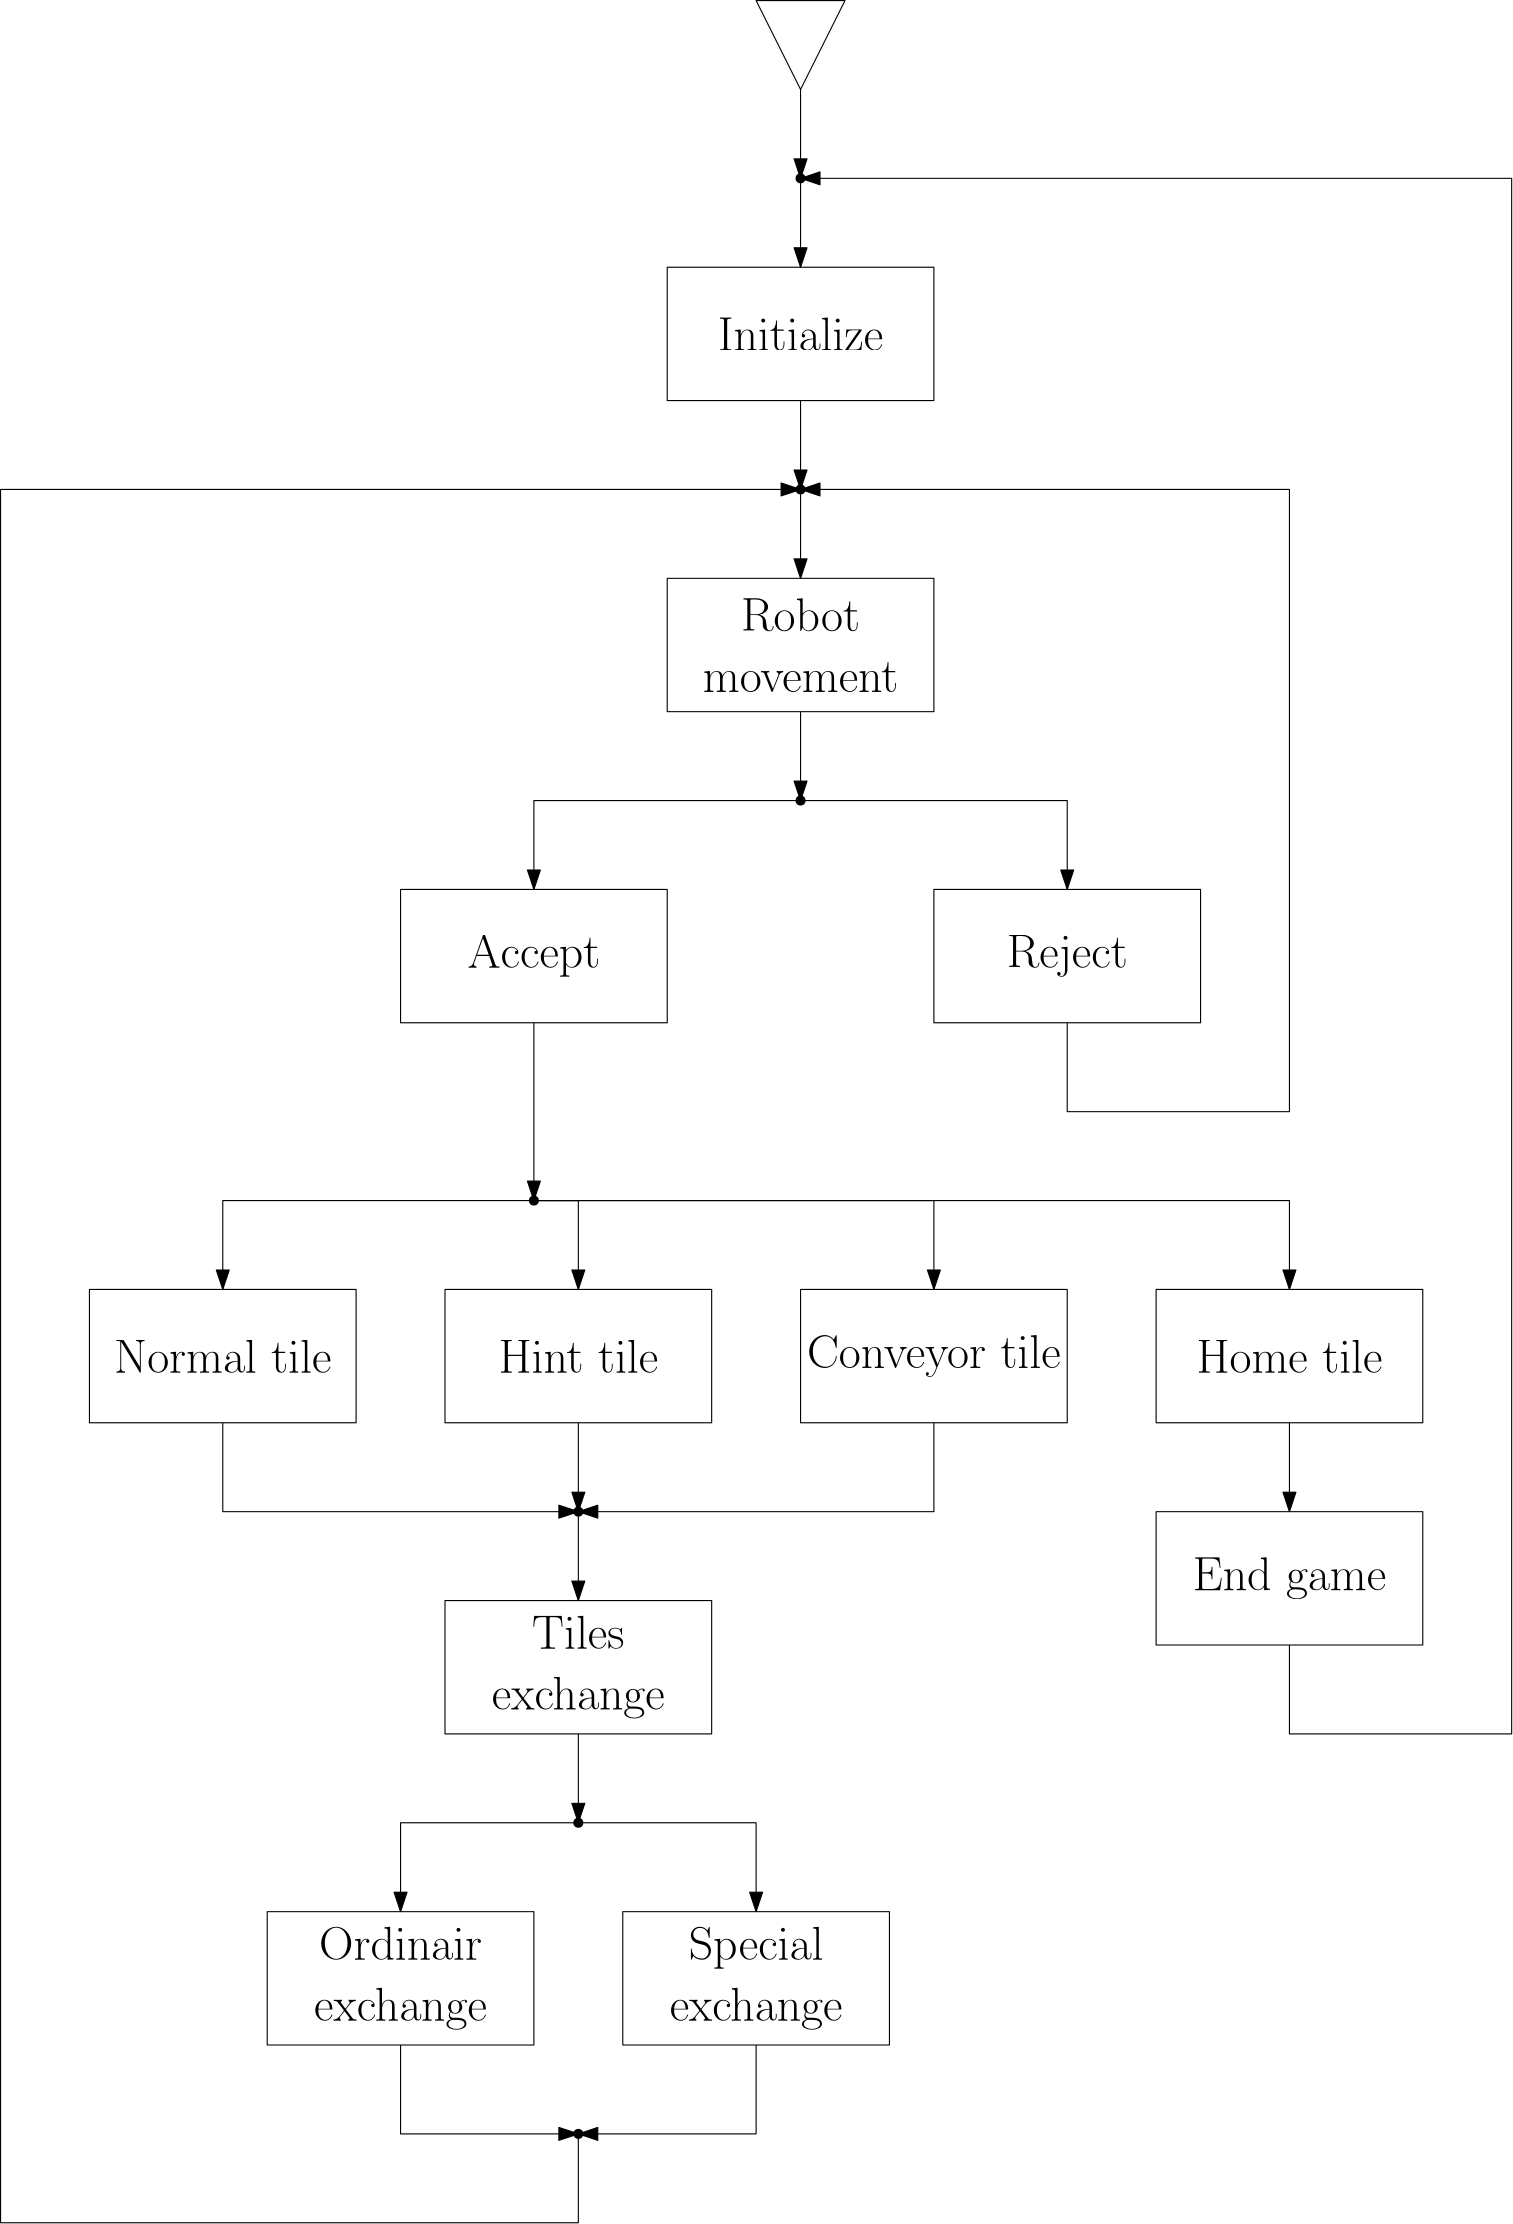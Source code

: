 <?xml version="1.0"?>
<!DOCTYPE ipe SYSTEM "ipe.dtd">
<ipe version="70010" creator="Ipe 7.0.10">
<info created="D:20120215110403" modified="D:20120227151705"/>
<ipestyle name="basic">
<symbol name="arrow/arc(spx)">
<path stroke="sym-stroke" fill="sym-stroke" pen="sym-pen">
0 0 m
-1 0.333 l
-1 -0.333 l
h
</path>
</symbol>
<symbol name="arrow/farc(spx)">
<path stroke="sym-stroke" fill="white" pen="sym-pen">
0 0 m
-1 0.333 l
-1 -0.333 l
h
</path>
</symbol>
<symbol name="mark/circle(sx)" transformations="translations">
<path fill="sym-stroke">
0.6 0 0 0.6 0 0 e
0.4 0 0 0.4 0 0 e
</path>
</symbol>
<symbol name="mark/disk(sx)" transformations="translations">
<path fill="sym-stroke">
0.6 0 0 0.6 0 0 e
</path>
</symbol>
<symbol name="mark/fdisk(sfx)" transformations="translations">
<group>
<path fill="sym-stroke" fillrule="eofill">
0.6 0 0 0.6 0 0 e
0.4 0 0 0.4 0 0 e
</path>
<path fill="sym-fill">
0.4 0 0 0.4 0 0 e
</path>
</group>
</symbol>
<symbol name="mark/box(sx)" transformations="translations">
<path fill="sym-stroke" fillrule="eofill">
-0.6 -0.6 m
0.6 -0.6 l
0.6 0.6 l
-0.6 0.6 l
h
-0.4 -0.4 m
0.4 -0.4 l
0.4 0.4 l
-0.4 0.4 l
h
</path>
</symbol>
<symbol name="mark/square(sx)" transformations="translations">
<path fill="sym-stroke">
-0.6 -0.6 m
0.6 -0.6 l
0.6 0.6 l
-0.6 0.6 l
h
</path>
</symbol>
<symbol name="mark/fsquare(sfx)" transformations="translations">
<group>
<path fill="sym-stroke" fillrule="eofill">
-0.6 -0.6 m
0.6 -0.6 l
0.6 0.6 l
-0.6 0.6 l
h
-0.4 -0.4 m
0.4 -0.4 l
0.4 0.4 l
-0.4 0.4 l
h
</path>
<path fill="sym-fill">
-0.4 -0.4 m
0.4 -0.4 l
0.4 0.4 l
-0.4 0.4 l
h
</path>
</group>
</symbol>
<symbol name="mark/cross(sx)" transformations="translations">
<group>
<path fill="sym-stroke">
-0.43 -0.57 m
0.57 0.43 l
0.43 0.57 l
-0.57 -0.43 l
h
</path>
<path fill="sym-stroke">
-0.43 0.57 m
0.57 -0.43 l
0.43 -0.57 l
-0.57 0.43 l
h
</path>
</group>
</symbol>
<symbol name="arrow/fnormal(spx)">
<path stroke="sym-stroke" fill="white" pen="sym-pen">
0 0 m
-1 0.333 l
-1 -0.333 l
h
</path>
</symbol>
<symbol name="arrow/pointed(spx)">
<path stroke="sym-stroke" fill="sym-stroke" pen="sym-pen">
0 0 m
-1 0.333 l
-0.8 0 l
-1 -0.333 l
h
</path>
</symbol>
<symbol name="arrow/fpointed(spx)">
<path stroke="sym-stroke" fill="white" pen="sym-pen">
0 0 m
-1 0.333 l
-0.8 0 l
-1 -0.333 l
h
</path>
</symbol>
<symbol name="arrow/linear(spx)">
<path stroke="sym-stroke" pen="sym-pen">
-1 0.333 m
0 0 l
-1 -0.333 l
</path>
</symbol>
<symbol name="arrow/fdouble(spx)">
<path stroke="sym-stroke" fill="white" pen="sym-pen">
0 0 m
-1 0.333 l
-1 -0.333 l
h
-1 0 m
-2 0.333 l
-2 -0.333 l
h
</path>
</symbol>
<symbol name="arrow/double(spx)">
<path stroke="sym-stroke" fill="sym-stroke" pen="sym-pen">
0 0 m
-1 0.333 l
-1 -0.333 l
h
-1 0 m
-2 0.333 l
-2 -0.333 l
h
</path>
</symbol>
<pen name="heavier" value="0.8"/>
<pen name="fat" value="1.2"/>
<pen name="ultrafat" value="2"/>
<symbolsize name="large" value="5"/>
<symbolsize name="small" value="2"/>
<symbolsize name="tiny" value="1.1"/>
<arrowsize name="large" value="10"/>
<arrowsize name="small" value="5"/>
<arrowsize name="tiny" value="3"/>
<color name="red" value="1 0 0"/>
<color name="green" value="0 1 0"/>
<color name="blue" value="0 0 1"/>
<color name="yellow" value="1 1 0"/>
<color name="orange" value="1 0.647 0"/>
<color name="gold" value="1 0.843 0"/>
<color name="purple" value="0.627 0.125 0.941"/>
<color name="gray" value="0.745"/>
<color name="brown" value="0.647 0.165 0.165"/>
<color name="navy" value="0 0 0.502"/>
<color name="pink" value="1 0.753 0.796"/>
<color name="seagreen" value="0.18 0.545 0.341"/>
<color name="turquoise" value="0.251 0.878 0.816"/>
<color name="violet" value="0.933 0.51 0.933"/>
<color name="darkblue" value="0 0 0.545"/>
<color name="darkcyan" value="0 0.545 0.545"/>
<color name="darkgray" value="0.663"/>
<color name="darkgreen" value="0 0.392 0"/>
<color name="darkmagenta" value="0.545 0 0.545"/>
<color name="darkorange" value="1 0.549 0"/>
<color name="darkred" value="0.545 0 0"/>
<color name="lightblue" value="0.678 0.847 0.902"/>
<color name="lightcyan" value="0.878 1 1"/>
<color name="lightgray" value="0.827"/>
<color name="lightgreen" value="0.565 0.933 0.565"/>
<color name="lightyellow" value="1 1 0.878"/>
<dashstyle name="dashed" value="[4] 0"/>
<dashstyle name="dotted" value="[1 3] 0"/>
<dashstyle name="dash dotted" value="[4 2 1 2] 0"/>
<dashstyle name="dash dot dotted" value="[4 2 1 2 1 2] 0"/>
<textsize name="large" value="\large"/>
<textsize name="Large" value="\Large"/>
<textsize name="LARGE" value="\LARGE"/>
<textsize name="huge" value="\huge"/>
<textsize name="Huge" value="\Huge"/>
<textsize name="small" value="\small"/>
<textsize name="footnote" value="\footnotesize"/>
<textsize name="tiny" value="\tiny"/>
<textstyle name="center" begin="\begin{center}" end="\end{center}"/>
<textstyle name="itemize" begin="\begin{itemize}" end="\end{itemize}"/>
<textstyle name="item" begin="\begin{itemize}\item{}" end="\end{itemize}"/>
<gridsize name="4 pts" value="4"/>
<gridsize name="8 pts (~3 mm)" value="8"/>
<gridsize name="16 pts (~6 mm)" value="16"/>
<gridsize name="32 pts (~12 mm)" value="32"/>
<gridsize name="10 pts (~3.5 mm)" value="10"/>
<gridsize name="20 pts (~7 mm)" value="20"/>
<gridsize name="14 pts (~5 mm)" value="14"/>
<gridsize name="28 pts (~10 mm)" value="28"/>
<gridsize name="56 pts (~20 mm)" value="56"/>
<anglesize name="90 deg" value="90"/>
<anglesize name="60 deg" value="60"/>
<anglesize name="45 deg" value="45"/>
<anglesize name="30 deg" value="30"/>
<anglesize name="22.5 deg" value="22.5"/>
<tiling name="falling" angle="-60" step="4" width="1"/>
<tiling name="rising" angle="30" step="4" width="1"/>
</ipestyle>
<page>
<layer name="alpha"/>
<view layers="alpha" active="alpha"/>
<path layer="alpha" matrix="1 0 0 1 32 32" stroke="black">
240 704 m
240 656 l
336 656 l
336 704 l
h
</path>
<path matrix="1 0 0 1 32 64" stroke="black">
272 768 m
288 736 l
304 768 l
304 768 l
h
</path>
<path matrix="1 0 0 1 32 32" stroke="black" arrow="normal/normal">
288 736 m
288 704 l
</path>
<path matrix="1 0 0 1 32 -80" stroke="black">
240 704 m
240 656 l
336 656 l
336 704 l
h
</path>
<path matrix="1 0 0 1 -48 -448" stroke="black">
240 704 m
240 656 l
336 656 l
336 704 l
h
</path>
<path matrix="1 0 0 1 32 0" stroke="black" arrow="normal/normal">
288 656 m
288 624 l
</path>
<text matrix="1 0 0 1 208 8" transformations="translations" pos="64 592" stroke="black" type="minipage" width="96" height="19.413" depth="14.46" valign="center" size="LARGE" style="center">Robot
movement</text>
<text matrix="1 0 0 1 128 -360" transformations="translations" pos="64 592" stroke="black" type="minipage" width="96" height="21.082" depth="16.14" valign="center" size="LARGE" style="center">Tiles
exchange</text>
<path matrix="1 0 0 1 -112 -560" stroke="black">
240 704 m
240 656 l
336 656 l
336 704 l
h
</path>
<path matrix="1 0 0 1 16 -560" stroke="black">
240 704 m
240 656 l
336 656 l
336 704 l
h
</path>
<text matrix="1 0 0 1 64 -472" transformations="translations" pos="64 592" stroke="black" type="minipage" width="96" height="21.082" depth="16.14" valign="center" size="LARGE" style="center">Ordinair
exchange</text>
<text matrix="1 0 0 1 192 -472" transformations="translations" pos="64 592" stroke="black" type="minipage" width="96" height="21.082" depth="16.14" valign="center" size="LARGE" style="center">Special
exchange</text>
<path matrix="1 0 0 1 -64 -192" stroke="black">
240 704 m
240 656 l
336 656 l
336 704 l
h
</path>
<path matrix="1 0 0 1 128 -192" stroke="black">
240 704 m
240 656 l
336 656 l
336 704 l
h
</path>
<use matrix="1 0 0 1 144 32" name="mark/disk(sx)" pos="176 512" size="normal" stroke="black"/>
<path matrix="1 0 0 1 144 32" stroke="black" arrow="normal/normal">
176 544 m
176 512 l
</path>
<path matrix="1 0 0 1 144 32" stroke="black" arrow="normal/normal">
176 512 m
80 512 l
80 480 l
</path>
<path matrix="1 0 0 1 144 32" stroke="black" arrow="normal/normal">
176 512 m
272 512 l
272 480 l
</path>
<text matrix="1 0 0 1 112 -104" transformations="translations" pos="64 592" stroke="black" type="minipage" width="96" height="10.04" depth="5.07" valign="center" size="LARGE" style="center">Accept</text>
<text matrix="1 0 0 1 304 -104" transformations="translations" pos="64 592" stroke="black" type="minipage" width="96" height="10.04" depth="5.07" valign="center" size="LARGE" style="center">Reject</text>
<path matrix="1 0 0 1 -176 -336" stroke="black">
240 704 m
240 656 l
336 656 l
336 704 l
h
</path>
<path matrix="1 0 0 1 -48 -336" stroke="black">
240 704 m
240 656 l
336 656 l
336 704 l
h
</path>
<path matrix="1 0 0 1 80 -336" stroke="black">
240 704 m
240 656 l
336 656 l
336 704 l
h
</path>
<path matrix="1 0 0 1 208 -336" stroke="black">
240 704 m
240 656 l
336 656 l
336 704 l
h
</path>
<path matrix="1 0 0 1 32 0" stroke="black" arrow="normal/normal">
192 464 m
192 400 l
</path>
<text matrix="1 0 0 1 0 -248" transformations="translations" pos="64 592" stroke="black" type="minipage" width="96" height="8.465" depth="3.49" valign="center" size="LARGE" style="center">Normal
tile</text>
<text matrix="1 0 0 1 128 -248" transformations="translations" pos="64 592" stroke="black" type="minipage" width="96" height="8.465" depth="3.49" valign="center" size="LARGE" style="center">Hint
tile</text>
<text matrix="1 0 0 1 256 -248" transformations="translations" pos="64 592" stroke="black" type="minipage" width="96" height="10.144" depth="5.16" valign="center" size="LARGE" style="center">Conveyor
tile</text>
<text matrix="1 0 0 1 384 -248" transformations="translations" pos="64 592" stroke="black" type="minipage" width="96" height="8.465" depth="3.49" valign="center" size="LARGE" style="center">Home
tile</text>
<text matrix="1 0 0 1 208 120" transformations="translations" pos="64 592" stroke="black" type="minipage" width="96" height="8.465" depth="3.49" valign="center" size="LARGE" style="center">Initialize</text>
<path matrix="1 0 0 1 208 -416" stroke="black">
240 704 m
240 656 l
336 656 l
336 704 l
h
</path>
<text matrix="1 0 0 1 384 -328" transformations="translations" pos="64 592" stroke="black" type="minipage" width="96" height="10.144" depth="5.16" valign="center" size="LARGE" style="center">End
game</text>
<path matrix="1 0 0 1 416 -112" stroke="black" arrow="normal/normal">
80 432 m
80 400 l
</path>
<path stroke="black" arrow="normal/normal">
496 240 m
496 208 l
576 208 l
576 768 l
320 768 l
</path>
<path matrix="1 0 0 1 32 64" stroke="black" arrow="normal/normal">
288 736 m
288 704 l
</path>
<use matrix="1 0 0 1 32 144" name="mark/disk(sx)" pos="288 624" size="normal" stroke="black"/>
<path matrix="1 0 0 1 32 32" stroke="black" arrow="normal/normal">
288 656 m
288 624 l
</path>
<use matrix="1 0 0 1 32 0" name="mark/disk(sx)" pos="288 656" size="normal" stroke="black"/>
<use matrix="1 0 0 1 96 64" name="mark/disk(sx)" pos="144 112" size="normal" stroke="black"/>
<path matrix="1 0 0 1 96 64" stroke="black" arrow="normal/normal">
144 144 m
144 112 l
</path>
<path matrix="1 0 0 1 96 64" stroke="black" arrow="normal/normal">
144 112 m
80 112 l
80 80 l
</path>
<path matrix="1 0 0 1 96 64" stroke="black" arrow="normal/normal">
144 112 m
208 112 l
208 80 l
</path>
<use matrix="1 0 0 1 32 -32" name="mark/disk(sx)" pos="208 320" size="normal" stroke="black"/>
<path matrix="1 0 0 1 32 -32" stroke="black" arrow="normal/normal">
80 352 m
80 320 l
208 320 l
</path>
<path matrix="1 0 0 1 32 -32" stroke="black" arrow="normal/normal">
208 352 m
208 320 l
</path>
<path matrix="1 0 0 1 32 -32" stroke="black" arrow="normal/normal">
336 352 m
336 320 l
208 320 l
</path>
<path matrix="1 0 0 1 32 -32" stroke="black" arrow="normal/normal">
208 320 m
208 288 l
</path>
<use matrix="1 0 0 1 32 -32" name="mark/disk(sx)" pos="192 432" size="normal" stroke="black"/>
<path matrix="1 0 0 1 32 -32" stroke="black" arrow="normal/normal">
192 432 m
80 432 l
80 400 l
</path>
<path matrix="1 0 0 1 32 -32" stroke="black" arrow="normal/normal">
192 432 m
208 432 l
208 400 l
</path>
<path matrix="1 0 0 1 32 -32" stroke="black" arrow="normal/normal">
192 432 m
336 432 l
336 400 l
</path>
<path matrix="1 0 0 1 32 -32" stroke="black" arrow="normal/normal">
192 432 m
464 432 l
464 400 l
</path>
<path matrix="1 0 0 1 32 0" stroke="black" arrow="normal/normal">
384 464 m
384 432 l
464 432 l
464 656 l
288 656 l
</path>
<use matrix="1 0 0 1 32 0" name="mark/disk(sx)" pos="208 64" size="normal" stroke="black"/>
<path matrix="1 0 0 1 32 0" stroke="black" arrow="normal/normal">
144 96 m
144 64 l
208 64 l
</path>
<path matrix="1 0 0 1 32 0" stroke="black" arrow="normal/normal">
272 96 m
272 64 l
208 64 l
</path>
<path stroke="black" arrow="normal/normal">
240 64 m
240 32 l
32 32 l
32 656 l
320 656 l
</path>
</page>
</ipe>
